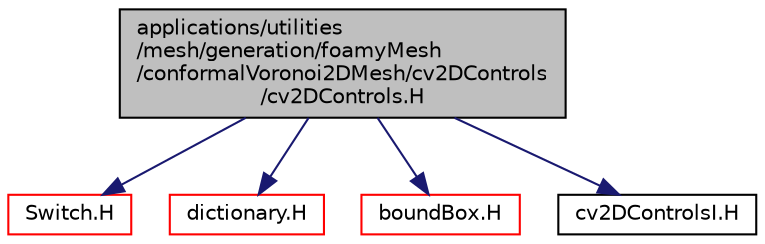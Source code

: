 digraph "applications/utilities/mesh/generation/foamyMesh/conformalVoronoi2DMesh/cv2DControls/cv2DControls.H"
{
  bgcolor="transparent";
  edge [fontname="Helvetica",fontsize="10",labelfontname="Helvetica",labelfontsize="10"];
  node [fontname="Helvetica",fontsize="10",shape=record];
  Node0 [label="applications/utilities\l/mesh/generation/foamyMesh\l/conformalVoronoi2DMesh/cv2DControls\l/cv2DControls.H",height=0.2,width=0.4,color="black", fillcolor="grey75", style="filled", fontcolor="black"];
  Node0 -> Node1 [color="midnightblue",fontsize="10",style="solid",fontname="Helvetica"];
  Node1 [label="Switch.H",height=0.2,width=0.4,color="red",URL="$a12926.html"];
  Node0 -> Node18 [color="midnightblue",fontsize="10",style="solid",fontname="Helvetica"];
  Node18 [label="dictionary.H",height=0.2,width=0.4,color="red",URL="$a09506.html"];
  Node0 -> Node86 [color="midnightblue",fontsize="10",style="solid",fontname="Helvetica"];
  Node86 [label="boundBox.H",height=0.2,width=0.4,color="red",URL="$a11864.html"];
  Node0 -> Node172 [color="midnightblue",fontsize="10",style="solid",fontname="Helvetica"];
  Node172 [label="cv2DControlsI.H",height=0.2,width=0.4,color="black",URL="$a18470.html"];
}
